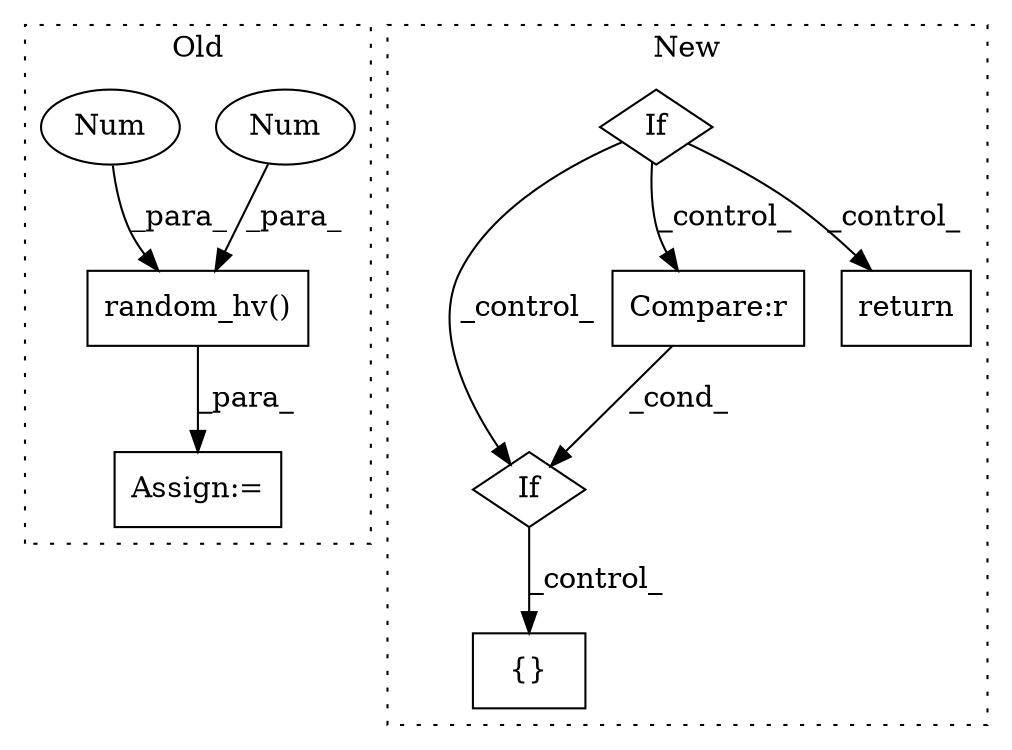 digraph G {
subgraph cluster0 {
1 [label="random_hv()" a="75" s="12104,12134" l="21,19" shape="box"];
4 [label="Num" a="76" s="12125" l="2" shape="ellipse"];
5 [label="Num" a="76" s="12129" l="5" shape="ellipse"];
8 [label="Assign:=" a="68" s="12660" l="3" shape="box"];
label = "Old";
style="dotted";
}
subgraph cluster1 {
2 [label="{}" a="98" s="10512,10542" l="1,0" shape="box"];
3 [label="If" a="96" s="10357" l="3" shape="diamond"];
6 [label="Compare:r" a="40" s="10360" l="20" shape="box"];
7 [label="If" a="96" s="10196" l="3" shape="diamond"];
9 [label="return" a="93" s="10341" l="6" shape="box"];
label = "New";
style="dotted";
}
1 -> 8 [label="_para_"];
3 -> 2 [label="_control_"];
4 -> 1 [label="_para_"];
5 -> 1 [label="_para_"];
6 -> 3 [label="_cond_"];
7 -> 6 [label="_control_"];
7 -> 3 [label="_control_"];
7 -> 9 [label="_control_"];
}